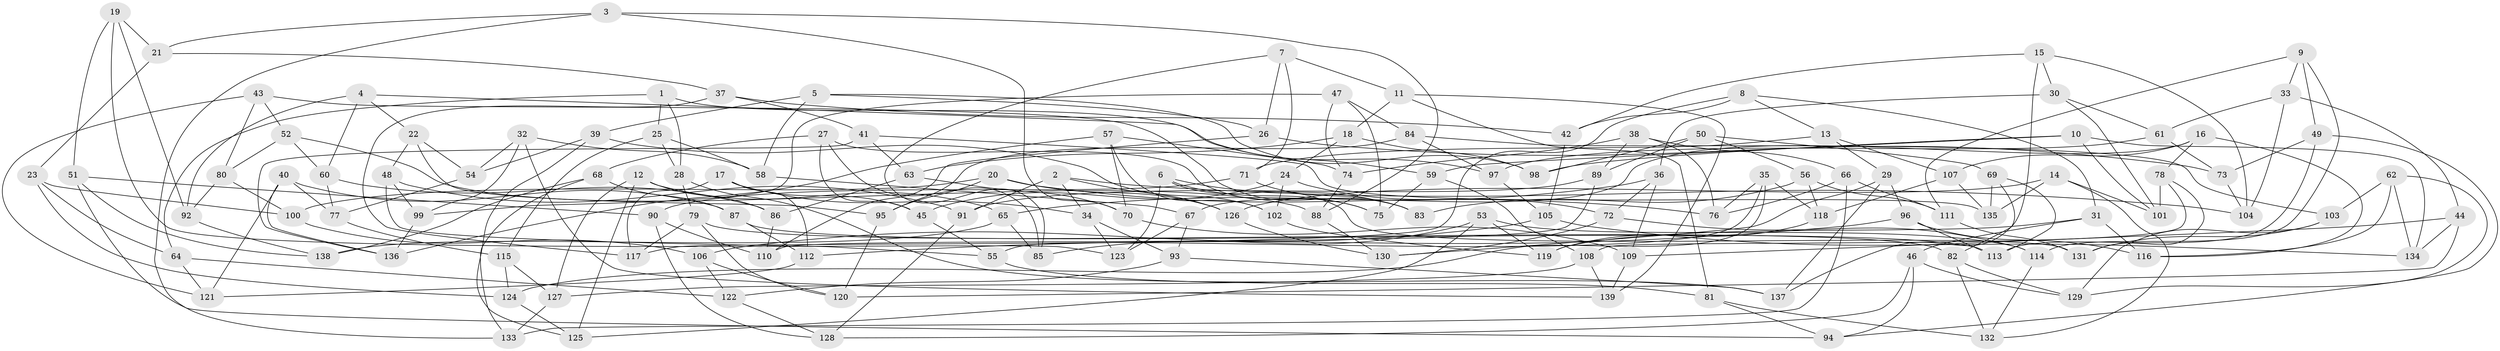 // coarse degree distribution, {5: 0.06976744186046512, 6: 0.5465116279069767, 4: 0.36046511627906974, 3: 0.023255813953488372}
// Generated by graph-tools (version 1.1) at 2025/24/03/03/25 07:24:23]
// undirected, 139 vertices, 278 edges
graph export_dot {
graph [start="1"]
  node [color=gray90,style=filled];
  1;
  2;
  3;
  4;
  5;
  6;
  7;
  8;
  9;
  10;
  11;
  12;
  13;
  14;
  15;
  16;
  17;
  18;
  19;
  20;
  21;
  22;
  23;
  24;
  25;
  26;
  27;
  28;
  29;
  30;
  31;
  32;
  33;
  34;
  35;
  36;
  37;
  38;
  39;
  40;
  41;
  42;
  43;
  44;
  45;
  46;
  47;
  48;
  49;
  50;
  51;
  52;
  53;
  54;
  55;
  56;
  57;
  58;
  59;
  60;
  61;
  62;
  63;
  64;
  65;
  66;
  67;
  68;
  69;
  70;
  71;
  72;
  73;
  74;
  75;
  76;
  77;
  78;
  79;
  80;
  81;
  82;
  83;
  84;
  85;
  86;
  87;
  88;
  89;
  90;
  91;
  92;
  93;
  94;
  95;
  96;
  97;
  98;
  99;
  100;
  101;
  102;
  103;
  104;
  105;
  106;
  107;
  108;
  109;
  110;
  111;
  112;
  113;
  114;
  115;
  116;
  117;
  118;
  119;
  120;
  121;
  122;
  123;
  124;
  125;
  126;
  127;
  128;
  129;
  130;
  131;
  132;
  133;
  134;
  135;
  136;
  137;
  138;
  139;
  1 -- 28;
  1 -- 59;
  1 -- 64;
  1 -- 25;
  2 -- 104;
  2 -- 91;
  2 -- 34;
  2 -- 126;
  3 -- 70;
  3 -- 133;
  3 -- 88;
  3 -- 21;
  4 -- 60;
  4 -- 92;
  4 -- 22;
  4 -- 97;
  5 -- 26;
  5 -- 98;
  5 -- 39;
  5 -- 58;
  6 -- 83;
  6 -- 75;
  6 -- 131;
  6 -- 123;
  7 -- 85;
  7 -- 26;
  7 -- 11;
  7 -- 71;
  8 -- 42;
  8 -- 31;
  8 -- 13;
  8 -- 117;
  9 -- 33;
  9 -- 49;
  9 -- 114;
  9 -- 111;
  10 -- 98;
  10 -- 101;
  10 -- 59;
  10 -- 134;
  11 -- 18;
  11 -- 139;
  11 -- 81;
  12 -- 127;
  12 -- 86;
  12 -- 65;
  12 -- 125;
  13 -- 107;
  13 -- 71;
  13 -- 29;
  14 -- 135;
  14 -- 132;
  14 -- 126;
  14 -- 101;
  15 -- 104;
  15 -- 42;
  15 -- 137;
  15 -- 30;
  16 -- 116;
  16 -- 67;
  16 -- 78;
  16 -- 107;
  17 -- 45;
  17 -- 117;
  17 -- 112;
  17 -- 34;
  18 -- 63;
  18 -- 24;
  18 -- 98;
  19 -- 21;
  19 -- 51;
  19 -- 92;
  19 -- 123;
  20 -- 126;
  20 -- 76;
  20 -- 95;
  20 -- 100;
  21 -- 37;
  21 -- 23;
  22 -- 95;
  22 -- 54;
  22 -- 48;
  23 -- 100;
  23 -- 64;
  23 -- 124;
  24 -- 45;
  24 -- 72;
  24 -- 102;
  25 -- 28;
  25 -- 115;
  25 -- 58;
  26 -- 110;
  26 -- 73;
  27 -- 68;
  27 -- 75;
  27 -- 85;
  27 -- 45;
  28 -- 79;
  28 -- 137;
  29 -- 96;
  29 -- 130;
  29 -- 137;
  30 -- 36;
  30 -- 61;
  30 -- 101;
  31 -- 46;
  31 -- 119;
  31 -- 116;
  32 -- 58;
  32 -- 139;
  32 -- 54;
  32 -- 99;
  33 -- 61;
  33 -- 44;
  33 -- 104;
  34 -- 123;
  34 -- 93;
  35 -- 76;
  35 -- 124;
  35 -- 118;
  35 -- 55;
  36 -- 72;
  36 -- 109;
  36 -- 65;
  37 -- 42;
  37 -- 41;
  37 -- 117;
  38 -- 66;
  38 -- 76;
  38 -- 74;
  38 -- 89;
  39 -- 125;
  39 -- 54;
  39 -- 102;
  40 -- 121;
  40 -- 77;
  40 -- 87;
  40 -- 136;
  41 -- 136;
  41 -- 63;
  41 -- 135;
  42 -- 105;
  43 -- 52;
  43 -- 80;
  43 -- 121;
  43 -- 83;
  44 -- 134;
  44 -- 120;
  44 -- 109;
  45 -- 55;
  46 -- 129;
  46 -- 128;
  46 -- 94;
  47 -- 74;
  47 -- 75;
  47 -- 99;
  47 -- 84;
  48 -- 99;
  48 -- 55;
  48 -- 91;
  49 -- 73;
  49 -- 113;
  49 -- 94;
  50 -- 56;
  50 -- 98;
  50 -- 89;
  50 -- 69;
  51 -- 90;
  51 -- 138;
  51 -- 94;
  52 -- 80;
  52 -- 88;
  52 -- 60;
  53 -- 125;
  53 -- 85;
  53 -- 119;
  53 -- 114;
  54 -- 77;
  55 -- 81;
  56 -- 111;
  56 -- 118;
  56 -- 83;
  57 -- 74;
  57 -- 70;
  57 -- 102;
  57 -- 136;
  58 -- 67;
  59 -- 108;
  59 -- 75;
  60 -- 86;
  60 -- 77;
  61 -- 97;
  61 -- 73;
  62 -- 129;
  62 -- 134;
  62 -- 116;
  62 -- 103;
  63 -- 86;
  63 -- 70;
  64 -- 121;
  64 -- 122;
  65 -- 138;
  65 -- 85;
  66 -- 111;
  66 -- 76;
  66 -- 133;
  67 -- 123;
  67 -- 93;
  68 -- 133;
  68 -- 138;
  68 -- 87;
  69 -- 82;
  69 -- 113;
  69 -- 135;
  70 -- 109;
  71 -- 90;
  71 -- 83;
  72 -- 114;
  72 -- 130;
  73 -- 104;
  74 -- 88;
  77 -- 115;
  78 -- 108;
  78 -- 101;
  78 -- 131;
  79 -- 117;
  79 -- 120;
  79 -- 82;
  80 -- 92;
  80 -- 100;
  81 -- 132;
  81 -- 94;
  82 -- 132;
  82 -- 129;
  84 -- 97;
  84 -- 103;
  84 -- 95;
  86 -- 110;
  87 -- 113;
  87 -- 112;
  88 -- 130;
  89 -- 110;
  89 -- 91;
  90 -- 128;
  90 -- 110;
  91 -- 128;
  92 -- 138;
  93 -- 137;
  93 -- 122;
  95 -- 120;
  96 -- 113;
  96 -- 112;
  96 -- 116;
  97 -- 105;
  99 -- 136;
  100 -- 106;
  102 -- 119;
  103 -- 129;
  103 -- 131;
  105 -- 134;
  105 -- 106;
  106 -- 122;
  106 -- 120;
  107 -- 135;
  107 -- 118;
  108 -- 139;
  108 -- 127;
  109 -- 139;
  111 -- 131;
  112 -- 121;
  114 -- 132;
  115 -- 124;
  115 -- 127;
  118 -- 119;
  122 -- 128;
  124 -- 125;
  126 -- 130;
  127 -- 133;
}
